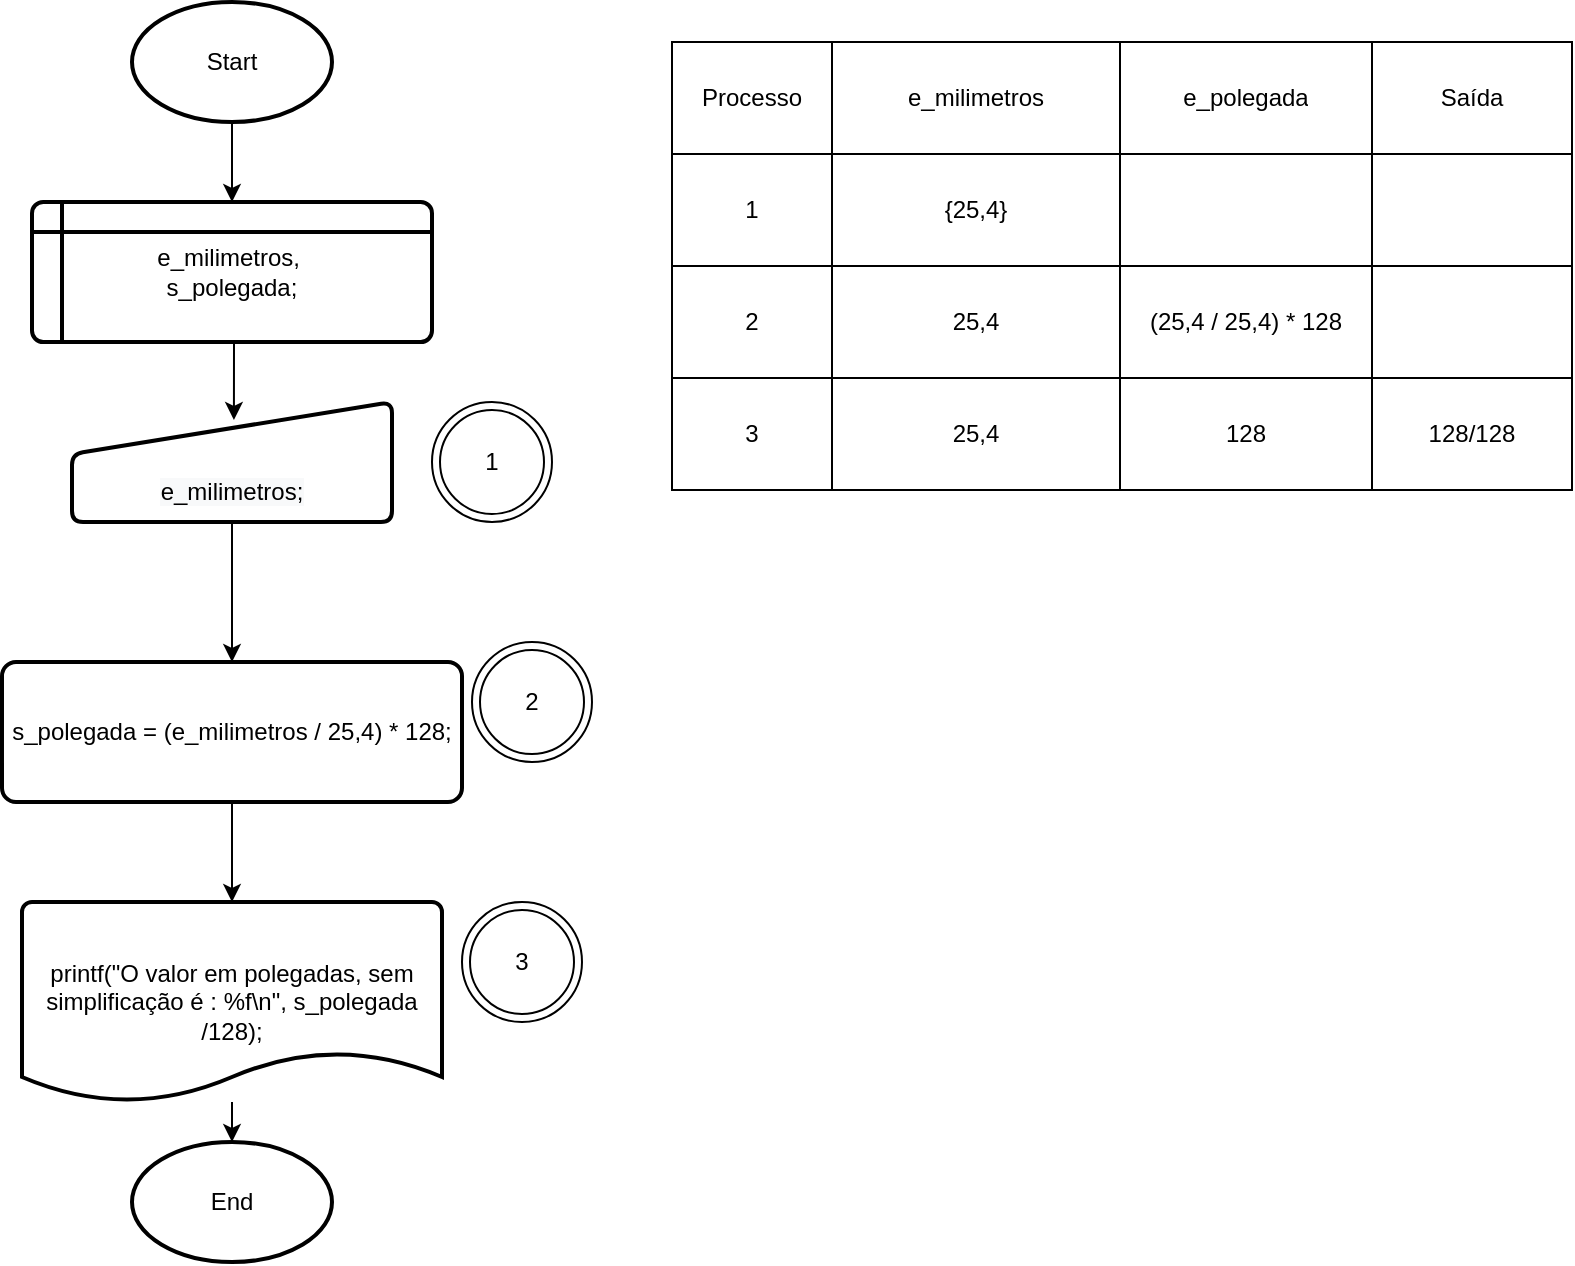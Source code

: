 <mxfile version="13.6.9" type="device"><diagram id="_EhjnSgvGiE7CgUDNYhS" name="Page-1"><mxGraphModel dx="1422" dy="772" grid="1" gridSize="10" guides="1" tooltips="1" connect="1" arrows="1" fold="1" page="1" pageScale="1" pageWidth="827" pageHeight="1169" math="0" shadow="0"><root><mxCell id="0"/><mxCell id="1" parent="0"/><mxCell id="k9XpKS3zAEN9QujYjpE_-7" style="edgeStyle=orthogonalEdgeStyle;rounded=0;orthogonalLoop=1;jettySize=auto;html=1;exitX=0.5;exitY=1;exitDx=0;exitDy=0;exitPerimeter=0;entryX=0.5;entryY=0;entryDx=0;entryDy=0;" parent="1" source="k9XpKS3zAEN9QujYjpE_-3" target="k9XpKS3zAEN9QujYjpE_-4" edge="1"><mxGeometry relative="1" as="geometry"/></mxCell><mxCell id="k9XpKS3zAEN9QujYjpE_-3" value="Start" style="strokeWidth=2;html=1;shape=mxgraph.flowchart.start_1;whiteSpace=wrap;" parent="1" vertex="1"><mxGeometry x="90" y="50" width="100" height="60" as="geometry"/></mxCell><mxCell id="k9XpKS3zAEN9QujYjpE_-8" style="edgeStyle=orthogonalEdgeStyle;rounded=0;orthogonalLoop=1;jettySize=auto;html=1;exitX=0.5;exitY=1;exitDx=0;exitDy=0;entryX=0.506;entryY=0.15;entryDx=0;entryDy=0;entryPerimeter=0;" parent="1" source="k9XpKS3zAEN9QujYjpE_-4" target="k9XpKS3zAEN9QujYjpE_-5" edge="1"><mxGeometry relative="1" as="geometry"/></mxCell><mxCell id="k9XpKS3zAEN9QujYjpE_-4" value="&lt;div&gt;e_milimetros,&amp;nbsp;&lt;/div&gt;&lt;div&gt;&lt;span&gt;s_polegada;&lt;/span&gt;&lt;/div&gt;" style="shape=internalStorage;whiteSpace=wrap;html=1;dx=15;dy=15;rounded=1;arcSize=8;strokeWidth=2;" parent="1" vertex="1"><mxGeometry x="40" y="150" width="200" height="70" as="geometry"/></mxCell><mxCell id="53oc7Nc_O16oQahwD0TI-1" style="edgeStyle=orthogonalEdgeStyle;rounded=0;orthogonalLoop=1;jettySize=auto;html=1;exitX=0.5;exitY=1;exitDx=0;exitDy=0;entryX=0.5;entryY=0;entryDx=0;entryDy=0;" edge="1" parent="1" source="k9XpKS3zAEN9QujYjpE_-5" target="k9XpKS3zAEN9QujYjpE_-10"><mxGeometry relative="1" as="geometry"/></mxCell><mxCell id="k9XpKS3zAEN9QujYjpE_-5" value="&lt;br&gt;&lt;br&gt;&lt;span style=&quot;color: rgb(0 , 0 , 0) ; font-family: &amp;#34;helvetica&amp;#34; ; font-size: 12px ; font-style: normal ; font-weight: 400 ; letter-spacing: normal ; text-align: center ; text-indent: 0px ; text-transform: none ; word-spacing: 0px ; background-color: rgb(248 , 249 , 250) ; display: inline ; float: none&quot;&gt;e_milimetros;&lt;/span&gt;" style="html=1;strokeWidth=2;shape=manualInput;whiteSpace=wrap;rounded=1;size=26;arcSize=11;" parent="1" vertex="1"><mxGeometry x="60" y="250" width="160" height="60" as="geometry"/></mxCell><mxCell id="k9XpKS3zAEN9QujYjpE_-14" style="edgeStyle=orthogonalEdgeStyle;rounded=0;orthogonalLoop=1;jettySize=auto;html=1;exitX=0.5;exitY=1;exitDx=0;exitDy=0;entryX=0.5;entryY=0;entryDx=0;entryDy=0;entryPerimeter=0;" parent="1" source="k9XpKS3zAEN9QujYjpE_-10" target="k9XpKS3zAEN9QujYjpE_-13" edge="1"><mxGeometry relative="1" as="geometry"/></mxCell><mxCell id="k9XpKS3zAEN9QujYjpE_-10" value="s_polegada = (e_milimetros / 25,4) * 128;" style="rounded=1;whiteSpace=wrap;html=1;absoluteArcSize=1;arcSize=14;strokeWidth=2;" parent="1" vertex="1"><mxGeometry x="25" y="380" width="230" height="70" as="geometry"/></mxCell><mxCell id="k9XpKS3zAEN9QujYjpE_-17" style="edgeStyle=orthogonalEdgeStyle;rounded=0;orthogonalLoop=1;jettySize=auto;html=1;entryX=0.5;entryY=0;entryDx=0;entryDy=0;entryPerimeter=0;" parent="1" source="k9XpKS3zAEN9QujYjpE_-13" target="k9XpKS3zAEN9QujYjpE_-15" edge="1"><mxGeometry relative="1" as="geometry"/></mxCell><mxCell id="k9XpKS3zAEN9QujYjpE_-13" value="printf(&quot;O valor em polegadas, sem simplificação é : %f\n&quot;, s_polegada /128);" style="strokeWidth=2;html=1;shape=mxgraph.flowchart.document2;whiteSpace=wrap;size=0.25;" parent="1" vertex="1"><mxGeometry x="35" y="500" width="210" height="100" as="geometry"/></mxCell><mxCell id="k9XpKS3zAEN9QujYjpE_-15" value="End" style="strokeWidth=2;html=1;shape=mxgraph.flowchart.start_1;whiteSpace=wrap;" parent="1" vertex="1"><mxGeometry x="90" y="620" width="100" height="60" as="geometry"/></mxCell><mxCell id="k9XpKS3zAEN9QujYjpE_-49" value="1" style="ellipse;shape=doubleEllipse;whiteSpace=wrap;html=1;aspect=fixed;" parent="1" vertex="1"><mxGeometry x="240" y="250" width="60" height="60" as="geometry"/></mxCell><mxCell id="k9XpKS3zAEN9QujYjpE_-50" value="2" style="ellipse;shape=doubleEllipse;whiteSpace=wrap;html=1;aspect=fixed;" parent="1" vertex="1"><mxGeometry x="260" y="370" width="60" height="60" as="geometry"/></mxCell><mxCell id="k9XpKS3zAEN9QujYjpE_-52" value="3" style="ellipse;shape=doubleEllipse;whiteSpace=wrap;html=1;aspect=fixed;" parent="1" vertex="1"><mxGeometry x="255" y="500" width="60" height="60" as="geometry"/></mxCell><mxCell id="k9XpKS3zAEN9QujYjpE_-18" value="" style="shape=table;html=1;whiteSpace=wrap;startSize=0;container=1;collapsible=0;childLayout=tableLayout;" parent="1" vertex="1"><mxGeometry x="360" y="70" width="450" height="224" as="geometry"/></mxCell><mxCell id="k9XpKS3zAEN9QujYjpE_-19" value="" style="shape=partialRectangle;html=1;whiteSpace=wrap;collapsible=0;dropTarget=0;pointerEvents=0;fillColor=none;top=0;left=0;bottom=0;right=0;points=[[0,0.5],[1,0.5]];portConstraint=eastwest;" parent="k9XpKS3zAEN9QujYjpE_-18" vertex="1"><mxGeometry width="450" height="56" as="geometry"/></mxCell><mxCell id="k9XpKS3zAEN9QujYjpE_-20" value="Processo" style="shape=partialRectangle;html=1;whiteSpace=wrap;connectable=0;overflow=hidden;fillColor=none;top=0;left=0;bottom=0;right=0;" parent="k9XpKS3zAEN9QujYjpE_-19" vertex="1"><mxGeometry width="80" height="56" as="geometry"/></mxCell><mxCell id="k9XpKS3zAEN9QujYjpE_-21" value="e_milimetros" style="shape=partialRectangle;html=1;whiteSpace=wrap;connectable=0;overflow=hidden;fillColor=none;top=0;left=0;bottom=0;right=0;" parent="k9XpKS3zAEN9QujYjpE_-19" vertex="1"><mxGeometry x="80" width="144" height="56" as="geometry"/></mxCell><mxCell id="k9XpKS3zAEN9QujYjpE_-22" value="e_polegada" style="shape=partialRectangle;html=1;whiteSpace=wrap;connectable=0;overflow=hidden;fillColor=none;top=0;left=0;bottom=0;right=0;" parent="k9XpKS3zAEN9QujYjpE_-19" vertex="1"><mxGeometry x="224" width="126" height="56" as="geometry"/></mxCell><mxCell id="k9XpKS3zAEN9QujYjpE_-23" value="Saída" style="shape=partialRectangle;html=1;whiteSpace=wrap;connectable=0;overflow=hidden;fillColor=none;top=0;left=0;bottom=0;right=0;" parent="k9XpKS3zAEN9QujYjpE_-19" vertex="1"><mxGeometry x="350" width="100" height="56" as="geometry"/></mxCell><mxCell id="k9XpKS3zAEN9QujYjpE_-25" value="" style="shape=partialRectangle;html=1;whiteSpace=wrap;collapsible=0;dropTarget=0;pointerEvents=0;fillColor=none;top=0;left=0;bottom=0;right=0;points=[[0,0.5],[1,0.5]];portConstraint=eastwest;" parent="k9XpKS3zAEN9QujYjpE_-18" vertex="1"><mxGeometry y="56" width="450" height="56" as="geometry"/></mxCell><mxCell id="k9XpKS3zAEN9QujYjpE_-26" value="1" style="shape=partialRectangle;html=1;whiteSpace=wrap;connectable=0;overflow=hidden;fillColor=none;top=0;left=0;bottom=0;right=0;" parent="k9XpKS3zAEN9QujYjpE_-25" vertex="1"><mxGeometry width="80" height="56" as="geometry"/></mxCell><mxCell id="k9XpKS3zAEN9QujYjpE_-27" value="{25,4}" style="shape=partialRectangle;html=1;whiteSpace=wrap;connectable=0;overflow=hidden;fillColor=none;top=0;left=0;bottom=0;right=0;" parent="k9XpKS3zAEN9QujYjpE_-25" vertex="1"><mxGeometry x="80" width="144" height="56" as="geometry"/></mxCell><mxCell id="k9XpKS3zAEN9QujYjpE_-28" value="" style="shape=partialRectangle;html=1;whiteSpace=wrap;connectable=0;overflow=hidden;fillColor=none;top=0;left=0;bottom=0;right=0;" parent="k9XpKS3zAEN9QujYjpE_-25" vertex="1"><mxGeometry x="224" width="126" height="56" as="geometry"/></mxCell><mxCell id="k9XpKS3zAEN9QujYjpE_-29" value="" style="shape=partialRectangle;html=1;whiteSpace=wrap;connectable=0;overflow=hidden;fillColor=none;top=0;left=0;bottom=0;right=0;" parent="k9XpKS3zAEN9QujYjpE_-25" vertex="1"><mxGeometry x="350" width="100" height="56" as="geometry"/></mxCell><mxCell id="k9XpKS3zAEN9QujYjpE_-31" value="" style="shape=partialRectangle;html=1;whiteSpace=wrap;collapsible=0;dropTarget=0;pointerEvents=0;fillColor=none;top=0;left=0;bottom=0;right=0;points=[[0,0.5],[1,0.5]];portConstraint=eastwest;" parent="k9XpKS3zAEN9QujYjpE_-18" vertex="1"><mxGeometry y="112" width="450" height="56" as="geometry"/></mxCell><mxCell id="k9XpKS3zAEN9QujYjpE_-32" value="2" style="shape=partialRectangle;html=1;whiteSpace=wrap;connectable=0;overflow=hidden;fillColor=none;top=0;left=0;bottom=0;right=0;" parent="k9XpKS3zAEN9QujYjpE_-31" vertex="1"><mxGeometry width="80" height="56" as="geometry"/></mxCell><mxCell id="k9XpKS3zAEN9QujYjpE_-33" value="25,4" style="shape=partialRectangle;html=1;whiteSpace=wrap;connectable=0;overflow=hidden;fillColor=none;top=0;left=0;bottom=0;right=0;" parent="k9XpKS3zAEN9QujYjpE_-31" vertex="1"><mxGeometry x="80" width="144" height="56" as="geometry"/></mxCell><mxCell id="k9XpKS3zAEN9QujYjpE_-34" value="(25,4 / 25,4) * 128" style="shape=partialRectangle;html=1;whiteSpace=wrap;connectable=0;overflow=hidden;fillColor=none;top=0;left=0;bottom=0;right=0;" parent="k9XpKS3zAEN9QujYjpE_-31" vertex="1"><mxGeometry x="224" width="126" height="56" as="geometry"/></mxCell><mxCell id="k9XpKS3zAEN9QujYjpE_-35" value="" style="shape=partialRectangle;html=1;whiteSpace=wrap;connectable=0;overflow=hidden;fillColor=none;top=0;left=0;bottom=0;right=0;" parent="k9XpKS3zAEN9QujYjpE_-31" vertex="1"><mxGeometry x="350" width="100" height="56" as="geometry"/></mxCell><mxCell id="k9XpKS3zAEN9QujYjpE_-37" value="" style="shape=partialRectangle;html=1;whiteSpace=wrap;collapsible=0;dropTarget=0;pointerEvents=0;fillColor=none;top=0;left=0;bottom=0;right=0;points=[[0,0.5],[1,0.5]];portConstraint=eastwest;" parent="k9XpKS3zAEN9QujYjpE_-18" vertex="1"><mxGeometry y="168" width="450" height="56" as="geometry"/></mxCell><mxCell id="k9XpKS3zAEN9QujYjpE_-38" value="3" style="shape=partialRectangle;html=1;whiteSpace=wrap;connectable=0;overflow=hidden;fillColor=none;top=0;left=0;bottom=0;right=0;" parent="k9XpKS3zAEN9QujYjpE_-37" vertex="1"><mxGeometry width="80" height="56" as="geometry"/></mxCell><mxCell id="k9XpKS3zAEN9QujYjpE_-39" value="25,4" style="shape=partialRectangle;html=1;whiteSpace=wrap;connectable=0;overflow=hidden;fillColor=none;top=0;left=0;bottom=0;right=0;" parent="k9XpKS3zAEN9QujYjpE_-37" vertex="1"><mxGeometry x="80" width="144" height="56" as="geometry"/></mxCell><mxCell id="k9XpKS3zAEN9QujYjpE_-40" value="128" style="shape=partialRectangle;html=1;whiteSpace=wrap;connectable=0;overflow=hidden;fillColor=none;top=0;left=0;bottom=0;right=0;" parent="k9XpKS3zAEN9QujYjpE_-37" vertex="1"><mxGeometry x="224" width="126" height="56" as="geometry"/></mxCell><mxCell id="k9XpKS3zAEN9QujYjpE_-41" value="128/128" style="shape=partialRectangle;html=1;whiteSpace=wrap;connectable=0;overflow=hidden;fillColor=none;top=0;left=0;bottom=0;right=0;" parent="k9XpKS3zAEN9QujYjpE_-37" vertex="1"><mxGeometry x="350" width="100" height="56" as="geometry"/></mxCell></root></mxGraphModel></diagram></mxfile>